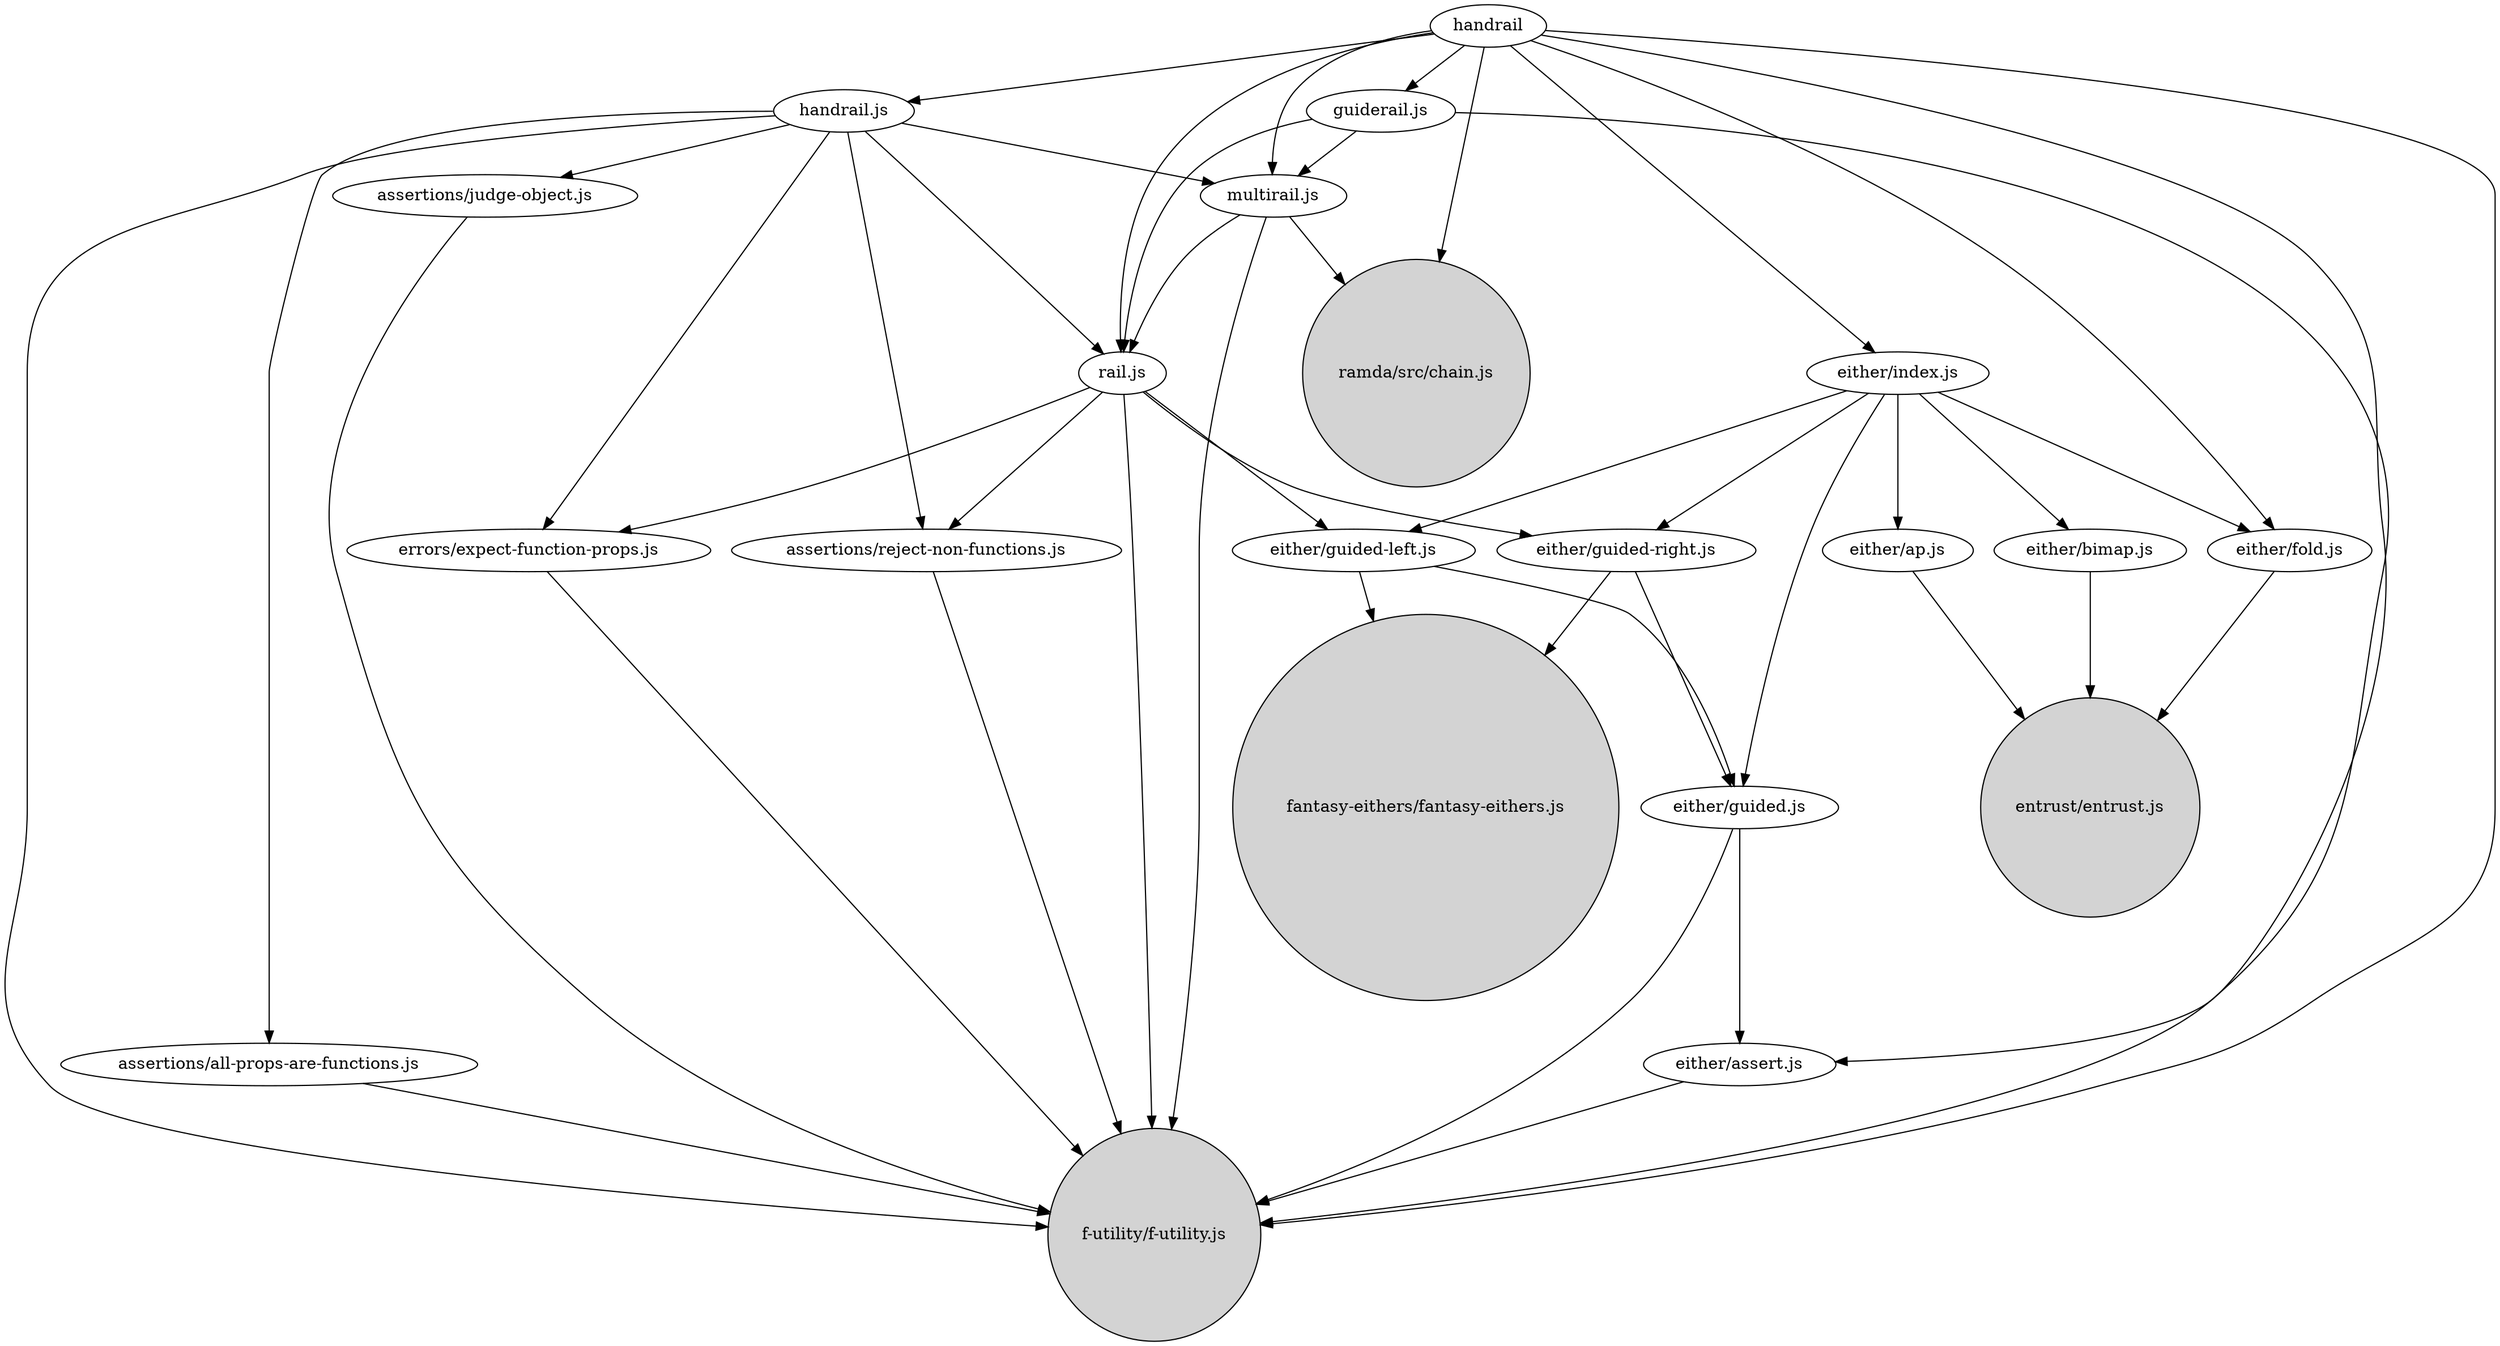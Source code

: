 digraph G {
  subgraph modules {
    style=filled;
    node [color=green, regular=true];
    label = "node modules";
  }
  subgraph public {
    node [style=filled, regular=true];
    label = "public";
    color=green;
    "f-utility/f-utility.js";
    "entrust/entrust.js";
    "fantasy-eithers/fantasy-eithers.js";
    "ramda/src/chain.js";
  }
  "assertions/all-props-are-functions.js";
  "assertions/judge-object.js";
  "assertions/reject-non-functions.js";
  "either/ap.js";
  "either/assert.js";
  "either/bimap.js";
  "either/fold.js";
  "either/guided-left.js";
  "either/guided.js";
  "either/guided-right.js";
  "either/index.js";
  "errors/expect-function-props.js";
  "guiderail.js";
  "multirail.js";
  "rail.js";
  "handrail.js";
  "handrail";
  "assertions/all-props-are-functions.js" -> "f-utility/f-utility.js";
  "assertions/judge-object.js" -> "f-utility/f-utility.js";
  "assertions/reject-non-functions.js" -> "f-utility/f-utility.js";
  "either/ap.js" -> "entrust/entrust.js";
  "either/assert.js" -> "f-utility/f-utility.js";
  "either/bimap.js" -> "entrust/entrust.js";
  "either/fold.js" -> "entrust/entrust.js";
  "either/guided-left.js" -> "fantasy-eithers/fantasy-eithers.js";
  "either/guided-left.js" -> "either/guided.js";
  "either/guided-right.js" -> "fantasy-eithers/fantasy-eithers.js";
  "either/guided-right.js" -> "either/guided.js";
  "either/guided.js" -> "f-utility/f-utility.js";
  "either/guided.js" -> "either/assert.js";
  "either/index.js" -> "either/ap.js";
  "either/index.js" -> "either/bimap.js";
  "either/index.js" -> "either/fold.js";
  "either/index.js" -> "either/guided-left.js";
  "either/index.js" -> "either/guided-right.js";
  "either/index.js" -> "either/guided.js";
  "errors/expect-function-props.js" -> "f-utility/f-utility.js";
  "guiderail.js" -> "f-utility/f-utility.js";
  "guiderail.js" -> "multirail.js";
  "guiderail.js" -> "rail.js";
  "handrail.js" -> "f-utility/f-utility.js";
  "handrail.js" -> "assertions/all-props-are-functions.js";
  "handrail.js" -> "assertions/judge-object.js";
  "handrail.js" -> "assertions/reject-non-functions.js";
  "handrail.js" -> "errors/expect-function-props.js";
  "handrail.js" -> "multirail.js";
  "handrail.js" -> "rail.js";
  "handrail" -> "f-utility/f-utility.js";
  "handrail" -> "ramda/src/chain.js";
  "handrail" -> "either/assert.js";
  "handrail" -> "either/fold.js";
  "handrail" -> "either/index.js";
  "handrail" -> "guiderail.js";
  "handrail" -> "handrail.js";
  "handrail" -> "multirail.js";
  "handrail" -> "rail.js";
  "multirail.js" -> "f-utility/f-utility.js";
  "multirail.js" -> "ramda/src/chain.js";
  "multirail.js" -> "rail.js";
  "rail.js" -> "f-utility/f-utility.js";
  "rail.js" -> "assertions/reject-non-functions.js";
  "rail.js" -> "either/guided-left.js";
  "rail.js" -> "either/guided-right.js";
  "rail.js" -> "errors/expect-function-props.js";
}
